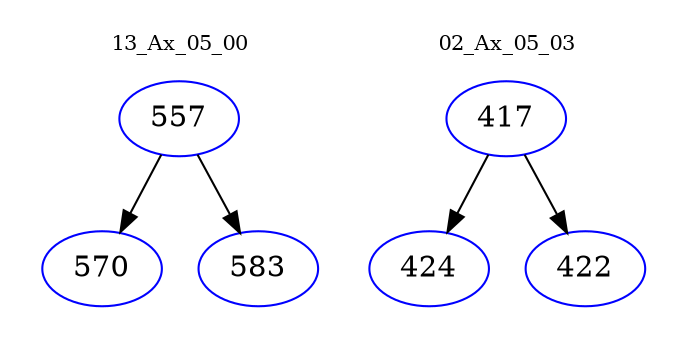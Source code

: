 digraph{
subgraph cluster_0 {
color = white
label = "13_Ax_05_00";
fontsize=10;
T0_557 [label="557", color="blue"]
T0_557 -> T0_570 [color="black"]
T0_570 [label="570", color="blue"]
T0_557 -> T0_583 [color="black"]
T0_583 [label="583", color="blue"]
}
subgraph cluster_1 {
color = white
label = "02_Ax_05_03";
fontsize=10;
T1_417 [label="417", color="blue"]
T1_417 -> T1_424 [color="black"]
T1_424 [label="424", color="blue"]
T1_417 -> T1_422 [color="black"]
T1_422 [label="422", color="blue"]
}
}
